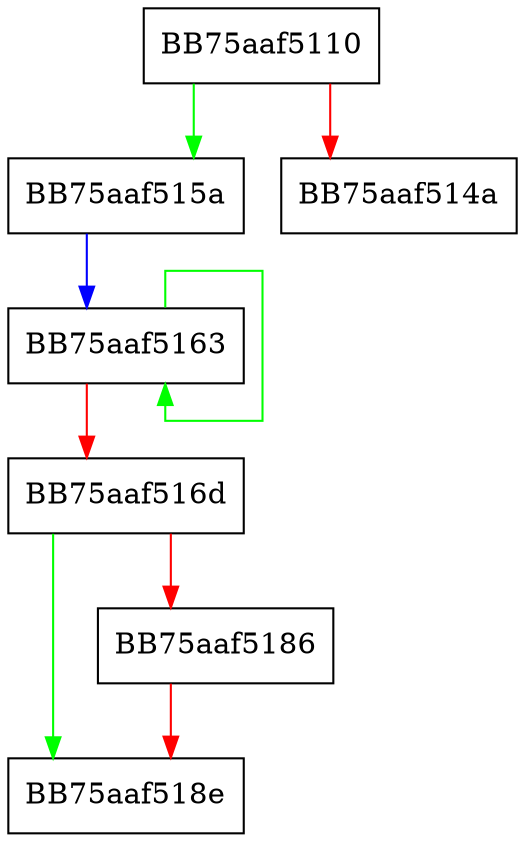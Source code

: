 digraph lua_mp_utf8to16 {
  node [shape="box"];
  graph [splines=ortho];
  BB75aaf5110 -> BB75aaf515a [color="green"];
  BB75aaf5110 -> BB75aaf514a [color="red"];
  BB75aaf515a -> BB75aaf5163 [color="blue"];
  BB75aaf5163 -> BB75aaf5163 [color="green"];
  BB75aaf5163 -> BB75aaf516d [color="red"];
  BB75aaf516d -> BB75aaf518e [color="green"];
  BB75aaf516d -> BB75aaf5186 [color="red"];
  BB75aaf5186 -> BB75aaf518e [color="red"];
}